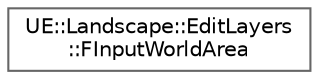 digraph "Graphical Class Hierarchy"
{
 // INTERACTIVE_SVG=YES
 // LATEX_PDF_SIZE
  bgcolor="transparent";
  edge [fontname=Helvetica,fontsize=10,labelfontname=Helvetica,labelfontsize=10];
  node [fontname=Helvetica,fontsize=10,shape=box,height=0.2,width=0.4];
  rankdir="LR";
  Node0 [id="Node000000",label="UE::Landscape::EditLayers\l::FInputWorldArea",height=0.2,width=0.4,color="grey40", fillcolor="white", style="filled",URL="$d6/dc8/classUE_1_1Landscape_1_1EditLayers_1_1FInputWorldArea.html",tooltip="Describes the input area needed for a given edit layer renderer's render item: this allows to infer t..."];
}
